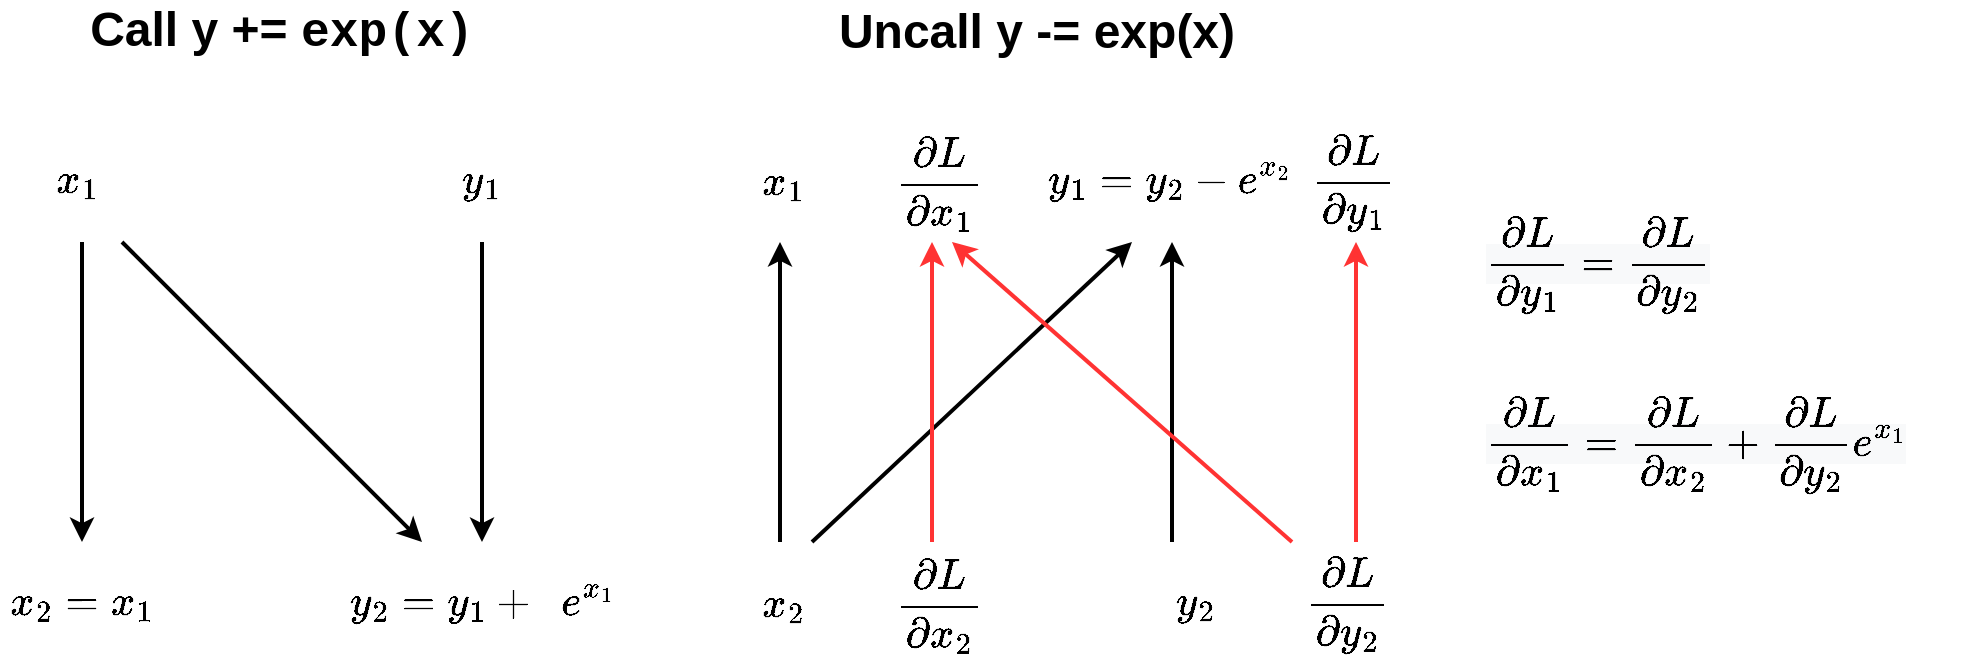 <mxfile version="13.0.3" type="device"><diagram id="6snXBQM8lr-8d_ErK0Ym" name="Page-1"><mxGraphModel dx="1341" dy="811" grid="1" gridSize="10" guides="1" tooltips="1" connect="1" arrows="1" fold="1" page="1" pageScale="1" pageWidth="1200" pageHeight="400" math="1" shadow="0"><root><mxCell id="0"/><mxCell id="1" parent="0"/><mxCell id="xNEeiq8TYpzwj7DfrI8b-1" value="`x_2=x_1`" style="text;html=1;strokeColor=none;fillColor=none;align=center;verticalAlign=middle;whiteSpace=wrap;rounded=0;fontSize=18;" parent="1" vertex="1"><mxGeometry x="120" y="331" width="80" height="20" as="geometry"/></mxCell><mxCell id="xNEeiq8TYpzwj7DfrI8b-2" value="`x_1`&amp;nbsp;" style="text;html=1;strokeColor=none;fillColor=none;align=center;verticalAlign=middle;whiteSpace=wrap;rounded=0;fontSize=18;" parent="1" vertex="1"><mxGeometry x="120" y="120" width="80" height="20" as="geometry"/></mxCell><mxCell id="xNEeiq8TYpzwj7DfrI8b-3" value="`y_2=y_1 +&amp;nbsp;&amp;nbsp;e^{x_1}`" style="text;html=1;strokeColor=none;fillColor=none;align=center;verticalAlign=middle;whiteSpace=wrap;rounded=0;fontSize=18;" parent="1" vertex="1"><mxGeometry x="320" y="331" width="80" height="20" as="geometry"/></mxCell><mxCell id="xNEeiq8TYpzwj7DfrI8b-4" value="`y_1`" style="text;html=1;strokeColor=none;fillColor=none;align=center;verticalAlign=middle;whiteSpace=wrap;rounded=0;fontSize=18;" parent="1" vertex="1"><mxGeometry x="320" y="120" width="80" height="20" as="geometry"/></mxCell><mxCell id="xNEeiq8TYpzwj7DfrI8b-5" value="`x_2`&amp;nbsp; &amp;nbsp; &amp;nbsp; &amp;nbsp; &amp;nbsp;`\frac{\partial L}{\partial x_2}`" style="text;html=1;strokeColor=none;fillColor=none;align=center;verticalAlign=middle;whiteSpace=wrap;rounded=0;fontSize=18;" parent="1" vertex="1"><mxGeometry x="480" y="331" width="150" height="20" as="geometry"/></mxCell><mxCell id="xNEeiq8TYpzwj7DfrI8b-10" value="`y_2`&amp;nbsp; &amp;nbsp; &amp;nbsp; &amp;nbsp; &amp;nbsp;`\frac{\partial L}{\partial y_2}`" style="text;html=1;strokeColor=none;fillColor=none;align=center;verticalAlign=middle;whiteSpace=wrap;rounded=0;fontSize=18;" parent="1" vertex="1"><mxGeometry x="675" y="331" width="170" height="20" as="geometry"/></mxCell><mxCell id="xNEeiq8TYpzwj7DfrI8b-11" style="edgeStyle=orthogonalEdgeStyle;rounded=0;orthogonalLoop=1;jettySize=auto;html=1;exitX=0.5;exitY=1;exitDx=0;exitDy=0;fontSize=18;" parent="1" edge="1"><mxGeometry relative="1" as="geometry"><mxPoint x="775" y="140" as="sourcePoint"/><mxPoint x="775" y="140" as="targetPoint"/></mxGeometry></mxCell><mxCell id="xNEeiq8TYpzwj7DfrI8b-12" value="`x_1`&amp;nbsp; &amp;nbsp; &amp;nbsp; &amp;nbsp; &amp;nbsp;`\frac{\partial L}{\partial x_1}`" style="text;html=1;strokeColor=none;fillColor=none;align=center;verticalAlign=middle;whiteSpace=wrap;rounded=0;fontSize=18;" parent="1" vertex="1"><mxGeometry x="465" y="120" width="180" height="20" as="geometry"/></mxCell><mxCell id="xNEeiq8TYpzwj7DfrI8b-13" value="`y_1=y_2-e^{x_2}&lt;br&gt;`&amp;nbsp; `\frac{\partial L}{\partial y_1}`" style="text;html=1;strokeColor=none;fillColor=none;align=center;verticalAlign=middle;whiteSpace=wrap;rounded=0;fontSize=18;" parent="1" vertex="1"><mxGeometry x="615" y="120" width="230" height="20" as="geometry"/></mxCell><mxCell id="xNEeiq8TYpzwj7DfrI8b-14" value="" style="endArrow=classic;html=1;fontSize=18;strokeWidth=2;" parent="1" edge="1"><mxGeometry width="50" height="50" relative="1" as="geometry"><mxPoint x="180" y="160" as="sourcePoint"/><mxPoint x="330" y="310" as="targetPoint"/></mxGeometry></mxCell><mxCell id="xNEeiq8TYpzwj7DfrI8b-15" value="" style="endArrow=classic;html=1;fontSize=18;strokeWidth=2;" parent="1" edge="1"><mxGeometry width="50" height="50" relative="1" as="geometry"><mxPoint x="360" y="160" as="sourcePoint"/><mxPoint x="360" y="310" as="targetPoint"/></mxGeometry></mxCell><mxCell id="xNEeiq8TYpzwj7DfrI8b-16" value="" style="endArrow=classic;html=1;fontSize=18;strokeWidth=2;" parent="1" edge="1"><mxGeometry width="50" height="50" relative="1" as="geometry"><mxPoint x="160" y="160" as="sourcePoint"/><mxPoint x="160" y="310" as="targetPoint"/></mxGeometry></mxCell><mxCell id="xNEeiq8TYpzwj7DfrI8b-19" value="" style="endArrow=classic;html=1;fontSize=18;strokeWidth=2;" parent="1" edge="1"><mxGeometry width="50" height="50" relative="1" as="geometry"><mxPoint x="509" y="310" as="sourcePoint"/><mxPoint x="509" y="160" as="targetPoint"/></mxGeometry></mxCell><mxCell id="xNEeiq8TYpzwj7DfrI8b-20" value="" style="endArrow=classic;html=1;fontSize=18;strokeWidth=2;" parent="1" edge="1"><mxGeometry width="50" height="50" relative="1" as="geometry"><mxPoint x="525" y="310" as="sourcePoint"/><mxPoint x="685" y="160" as="targetPoint"/></mxGeometry></mxCell><mxCell id="xNEeiq8TYpzwj7DfrI8b-21" value="" style="endArrow=classic;html=1;fontSize=18;strokeColor=#FF3333;strokeWidth=2;" parent="1" edge="1"><mxGeometry width="50" height="50" relative="1" as="geometry"><mxPoint x="585" y="310" as="sourcePoint"/><mxPoint x="585" y="160" as="targetPoint"/></mxGeometry></mxCell><mxCell id="xNEeiq8TYpzwj7DfrI8b-22" value="" style="endArrow=classic;html=1;fontSize=18;strokeColor=#FF3333;strokeWidth=2;" parent="1" edge="1"><mxGeometry width="50" height="50" relative="1" as="geometry"><mxPoint x="797" y="310" as="sourcePoint"/><mxPoint x="797" y="160" as="targetPoint"/></mxGeometry></mxCell><mxCell id="xNEeiq8TYpzwj7DfrI8b-23" value="" style="endArrow=classic;html=1;fontSize=18;strokeWidth=2;" parent="1" edge="1"><mxGeometry width="50" height="50" relative="1" as="geometry"><mxPoint x="705" y="310" as="sourcePoint"/><mxPoint x="705" y="160" as="targetPoint"/></mxGeometry></mxCell><mxCell id="xNEeiq8TYpzwj7DfrI8b-24" value="" style="endArrow=classic;html=1;fontSize=18;strokeColor=#FF3333;strokeWidth=2;" parent="1" edge="1"><mxGeometry width="50" height="50" relative="1" as="geometry"><mxPoint x="765" y="310" as="sourcePoint"/><mxPoint x="595" y="160" as="targetPoint"/></mxGeometry></mxCell><mxCell id="xNEeiq8TYpzwj7DfrI8b-28" value="&lt;span style=&quot;font-family: &amp;#34;helvetica&amp;#34; ; font-size: 18px ; font-style: normal ; font-weight: 400 ; letter-spacing: normal ; text-align: center ; text-indent: 0px ; text-transform: none ; word-spacing: 0px ; background-color: rgb(248 , 249 , 250)&quot;&gt;`\frac{\partial L}{\partial y_1} = \frac{\partial L}{\partial y_2}`&lt;/span&gt;" style="text;whiteSpace=wrap;html=1;fontSize=18;" parent="1" vertex="1"><mxGeometry x="860" y="140" width="250" height="40" as="geometry"/></mxCell><mxCell id="xNEeiq8TYpzwj7DfrI8b-29" value="&lt;span style=&quot;font-family: &amp;#34;helvetica&amp;#34; ; font-size: 18px ; font-style: normal ; font-weight: 400 ; letter-spacing: normal ; text-align: center ; text-indent: 0px ; text-transform: none ; word-spacing: 0px ; background-color: rgb(248 , 249 , 250)&quot;&gt;`\frac{\partial L}{\partial x_1} = \frac{\partial L}{\partial x_2} + \frac{\partial L}{\partial y_2} e^{x_1}`&lt;/span&gt;" style="text;whiteSpace=wrap;html=1;fontSize=18;" parent="1" vertex="1"><mxGeometry x="860" y="230" width="250" height="40" as="geometry"/></mxCell><mxCell id="xNEeiq8TYpzwj7DfrI8b-31" value="&lt;b&gt;&lt;font style=&quot;font-size: 24px&quot;&gt;Call y +=&amp;nbsp;&lt;font face=&quot;Courier New&quot;&gt;exp(x)&lt;/font&gt;&lt;/font&gt;&lt;/b&gt;" style="text;html=1;strokeColor=none;fillColor=none;align=center;verticalAlign=middle;whiteSpace=wrap;rounded=0;fontSize=18;" parent="1" vertex="1"><mxGeometry x="160" y="50" width="200" height="10" as="geometry"/></mxCell><mxCell id="xNEeiq8TYpzwj7DfrI8b-32" value="&lt;b&gt;&lt;font style=&quot;font-size: 24px&quot;&gt;Uncall y -= exp(x)&lt;/font&gt;&lt;/b&gt;" style="text;html=1;strokeColor=none;fillColor=none;align=center;verticalAlign=middle;whiteSpace=wrap;rounded=0;fontSize=18;" parent="1" vertex="1"><mxGeometry x="520" y="45" width="235" height="20" as="geometry"/></mxCell></root></mxGraphModel></diagram></mxfile>